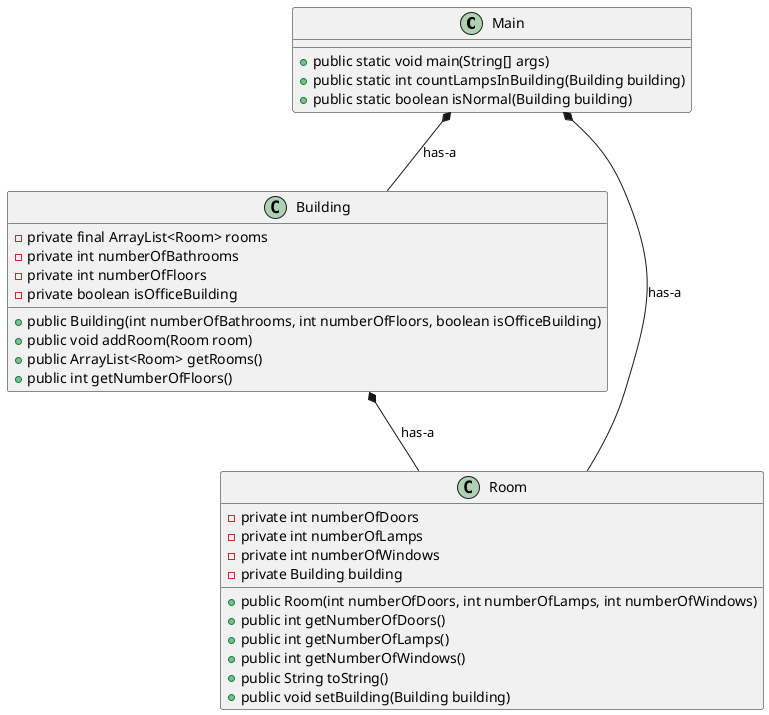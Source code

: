 @startuml
'https://plantuml.com/object-diagram

class Main
class Building
class Room

Main : + public static void main(String[] args)
Main : + public static int countLampsInBuilding(Building building)
Main : + public static boolean isNormal(Building building)

Building : - private final ArrayList<Room> rooms
Building : - private int numberOfBathrooms
Building : - private int numberOfFloors
Building : - private boolean isOfficeBuilding
Building : + public Building(int numberOfBathrooms, int numberOfFloors, boolean isOfficeBuilding)
Building : + public void addRoom(Room room)
Building : + public ArrayList<Room> getRooms()
Building : + public int getNumberOfFloors()

Room : - private int numberOfDoors
Room : - private int numberOfLamps
Room : - private int numberOfWindows
Room : - private Building building
Room : + public Room(int numberOfDoors, int numberOfLamps, int numberOfWindows)
Room : + public int getNumberOfDoors()
Room : + public int getNumberOfLamps()
Room : + public int getNumberOfWindows()
Room : + public String toString()
Room : + public void setBuilding(Building building)

Main *-- Room : has-a
Main *-- Building : has-a
Building *-- Room : has-a
@enduml
